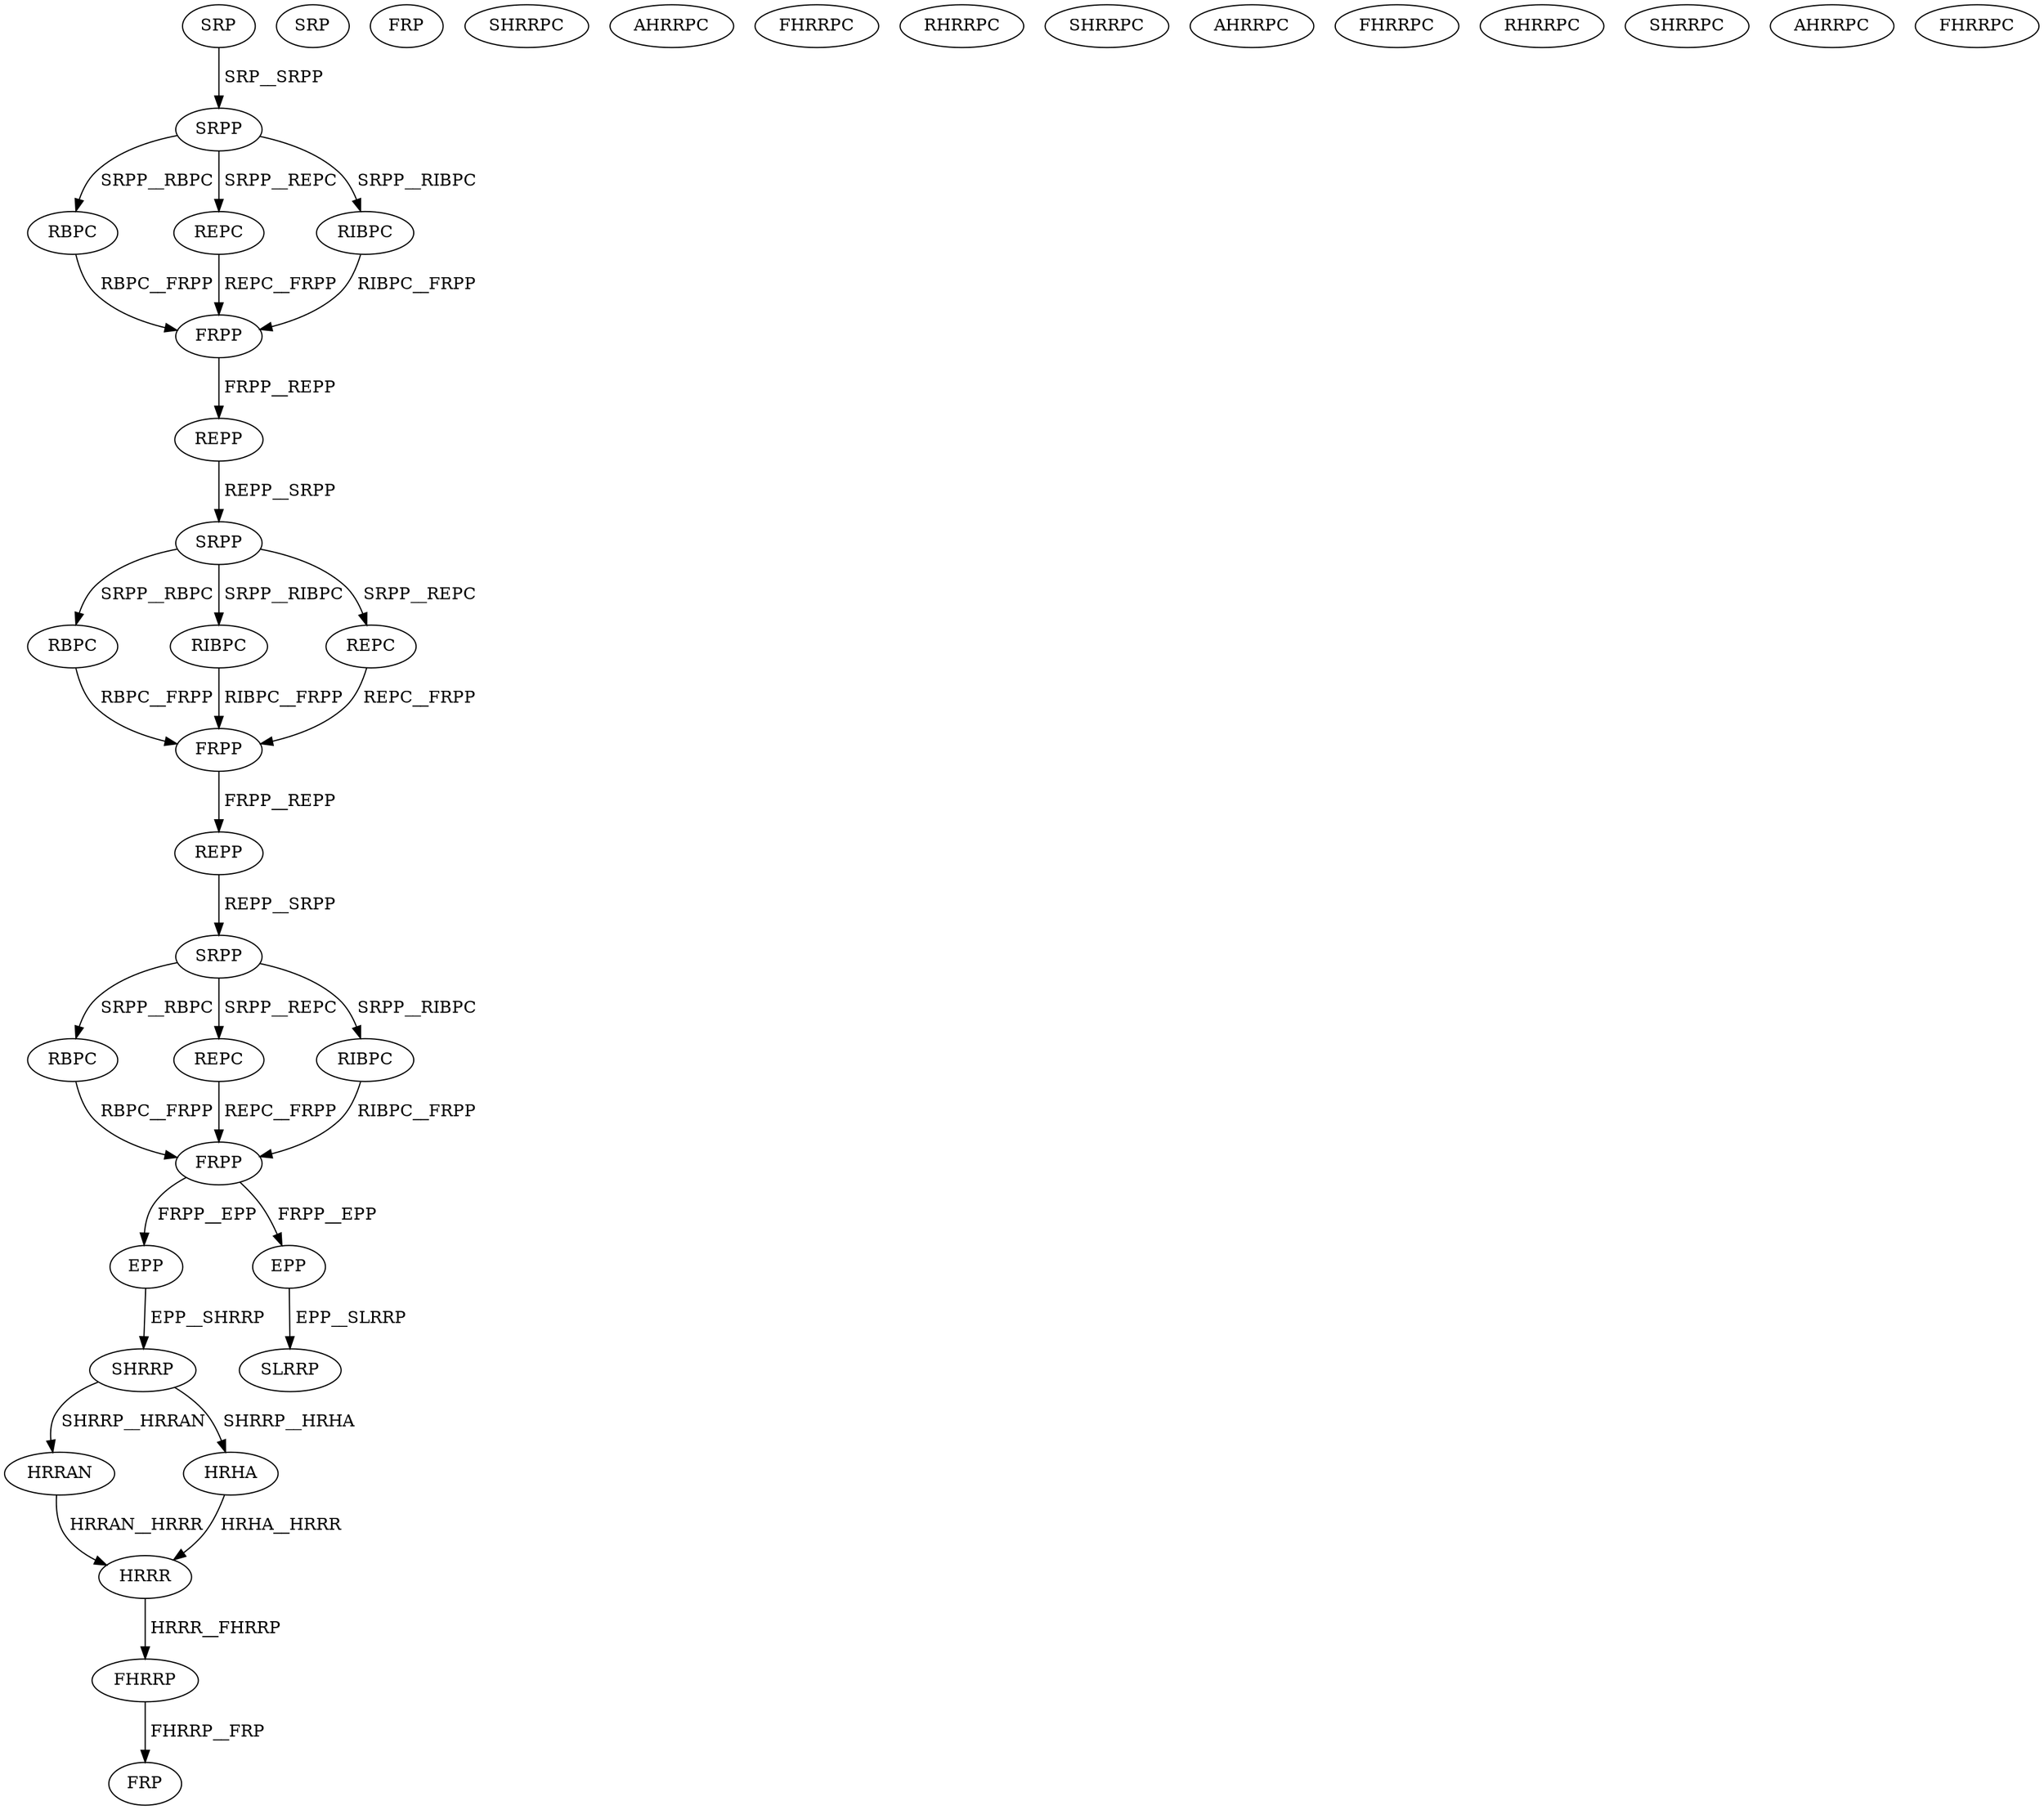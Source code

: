 digraph G { 
1 [label="SRP",color=black,fontcolor=black];
2 [label="SRPP",color=black,fontcolor=black];
3 [label="RBPC",color=black,fontcolor=black];
4 [label="REPC",color=black,fontcolor=black];
5 [label="RIBPC",color=black,fontcolor=black];
6 [label="FRPP",color=black,fontcolor=black];
7 [label="REPP",color=black,fontcolor=black];
8 [label="SRPP",color=black,fontcolor=black];
9 [label="RBPC",color=black,fontcolor=black];
10 [label="RIBPC",color=black,fontcolor=black];
11 [label="REPC",color=black,fontcolor=black];
12 [label="FRPP",color=black,fontcolor=black];
13 [label="REPP",color=black,fontcolor=black];
14 [label="SRPP",color=black,fontcolor=black];
15 [label="RBPC",color=black,fontcolor=black];
16 [label="REPC",color=black,fontcolor=black];
17 [label="RIBPC",color=black,fontcolor=black];
18 [label="FRPP",color=black,fontcolor=black];
19 [label="EPP",color=black,fontcolor=black];
20 [label="SHRRP",color=black,fontcolor=black];
21 [label="SRP",color=black,fontcolor=black];
22 [label="FRP",color=black,fontcolor=black];
23 [label="HRRAN",color=black,fontcolor=black];
24 [label="HRHA",color=black,fontcolor=black];
25 [label="SHRRPC",color=black,fontcolor=black];
26 [label="AHRRPC",color=black,fontcolor=black];
27 [label="FHRRPC",color=black,fontcolor=black];
28 [label="RHRRPC",color=black,fontcolor=black];
29 [label="SHRRPC",color=black,fontcolor=black];
30 [label="AHRRPC",color=black,fontcolor=black];
31 [label="FHRRPC",color=black,fontcolor=black];
32 [label="RHRRPC",color=black,fontcolor=black];
33 [label="SHRRPC",color=black,fontcolor=black];
34 [label="AHRRPC",color=black,fontcolor=black];
35 [label="FHRRPC",color=black,fontcolor=black];
36 [label="HRRR",color=black,fontcolor=black];
37 [label="FHRRP",color=black,fontcolor=black];
38 [label="FRP",color=black,fontcolor=black];
39 [label="EPP",color=black,fontcolor=black];
40 [label="SLRRP",color=black,fontcolor=black];
1->2[label=" SRP__SRPP",color=black,fontcolor=black];
2->3[label=" SRPP__RBPC",color=black,fontcolor=black];
2->4[label=" SRPP__REPC",color=black,fontcolor=black];
2->5[label=" SRPP__RIBPC",color=black,fontcolor=black];
3->6[label=" RBPC__FRPP",color=black,fontcolor=black];
4->6[label=" REPC__FRPP",color=black,fontcolor=black];
5->6[label=" RIBPC__FRPP",color=black,fontcolor=black];
6->7[label=" FRPP__REPP",color=black,fontcolor=black];
7->8[label=" REPP__SRPP",color=black,fontcolor=black];
8->9[label=" SRPP__RBPC",color=black,fontcolor=black];
8->10[label=" SRPP__RIBPC",color=black,fontcolor=black];
8->11[label=" SRPP__REPC",color=black,fontcolor=black];
9->12[label=" RBPC__FRPP",color=black,fontcolor=black];
10->12[label=" RIBPC__FRPP",color=black,fontcolor=black];
11->12[label=" REPC__FRPP",color=black,fontcolor=black];
12->13[label=" FRPP__REPP",color=black,fontcolor=black];
13->14[label=" REPP__SRPP",color=black,fontcolor=black];
14->15[label=" SRPP__RBPC",color=black,fontcolor=black];
14->16[label=" SRPP__REPC",color=black,fontcolor=black];
14->17[label=" SRPP__RIBPC",color=black,fontcolor=black];
15->18[label=" RBPC__FRPP",color=black,fontcolor=black];
16->18[label=" REPC__FRPP",color=black,fontcolor=black];
17->18[label=" RIBPC__FRPP",color=black,fontcolor=black];
18->19[label=" FRPP__EPP",color=black,fontcolor=black];
18->39[label=" FRPP__EPP",color=black,fontcolor=black];
19->20[label=" EPP__SHRRP",color=black,fontcolor=black];
20->23[label=" SHRRP__HRRAN",color=black,fontcolor=black];
20->24[label=" SHRRP__HRHA",color=black,fontcolor=black];
23->36[label=" HRRAN__HRRR",color=black,fontcolor=black];
24->36[label=" HRHA__HRRR",color=black,fontcolor=black];
36->37[label=" HRRR__FHRRP",color=black,fontcolor=black];
37->38[label=" FHRRP__FRP",color=black,fontcolor=black];
39->40[label=" EPP__SLRRP",color=black,fontcolor=black];
}
